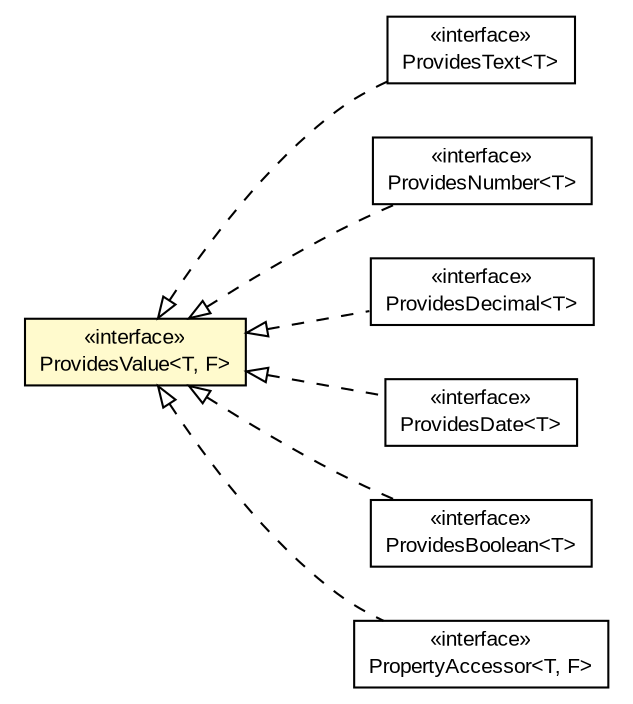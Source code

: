#!/usr/local/bin/dot
#
# Class diagram 
# Generated by UMLGraph version R5_6-24-gf6e263 (http://www.umlgraph.org/)
#

digraph G {
	edge [fontname="arial",fontsize=10,labelfontname="arial",labelfontsize=10];
	node [fontname="arial",fontsize=10,shape=plaintext];
	nodesep=0.25;
	ranksep=0.5;
	rankdir=LR;
	// org.turbogwt.mvp.databind.client.property.ProvidesValue<T, F>
	c1575 [label=<<table title="org.turbogwt.mvp.databind.client.property.ProvidesValue" border="0" cellborder="1" cellspacing="0" cellpadding="2" port="p" bgcolor="lemonChiffon" href="./ProvidesValue.html">
		<tr><td><table border="0" cellspacing="0" cellpadding="1">
<tr><td align="center" balign="center"> &#171;interface&#187; </td></tr>
<tr><td align="center" balign="center"> ProvidesValue&lt;T, F&gt; </td></tr>
		</table></td></tr>
		</table>>, URL="./ProvidesValue.html", fontname="arial", fontcolor="black", fontsize=10.0];
	// org.turbogwt.mvp.databind.client.property.ProvidesText<T>
	c1576 [label=<<table title="org.turbogwt.mvp.databind.client.property.ProvidesText" border="0" cellborder="1" cellspacing="0" cellpadding="2" port="p" href="./ProvidesText.html">
		<tr><td><table border="0" cellspacing="0" cellpadding="1">
<tr><td align="center" balign="center"> &#171;interface&#187; </td></tr>
<tr><td align="center" balign="center"> ProvidesText&lt;T&gt; </td></tr>
		</table></td></tr>
		</table>>, URL="./ProvidesText.html", fontname="arial", fontcolor="black", fontsize=10.0];
	// org.turbogwt.mvp.databind.client.property.ProvidesNumber<T>
	c1577 [label=<<table title="org.turbogwt.mvp.databind.client.property.ProvidesNumber" border="0" cellborder="1" cellspacing="0" cellpadding="2" port="p" href="./ProvidesNumber.html">
		<tr><td><table border="0" cellspacing="0" cellpadding="1">
<tr><td align="center" balign="center"> &#171;interface&#187; </td></tr>
<tr><td align="center" balign="center"> ProvidesNumber&lt;T&gt; </td></tr>
		</table></td></tr>
		</table>>, URL="./ProvidesNumber.html", fontname="arial", fontcolor="black", fontsize=10.0];
	// org.turbogwt.mvp.databind.client.property.ProvidesDecimal<T>
	c1581 [label=<<table title="org.turbogwt.mvp.databind.client.property.ProvidesDecimal" border="0" cellborder="1" cellspacing="0" cellpadding="2" port="p" href="./ProvidesDecimal.html">
		<tr><td><table border="0" cellspacing="0" cellpadding="1">
<tr><td align="center" balign="center"> &#171;interface&#187; </td></tr>
<tr><td align="center" balign="center"> ProvidesDecimal&lt;T&gt; </td></tr>
		</table></td></tr>
		</table>>, URL="./ProvidesDecimal.html", fontname="arial", fontcolor="black", fontsize=10.0];
	// org.turbogwt.mvp.databind.client.property.ProvidesDate<T>
	c1582 [label=<<table title="org.turbogwt.mvp.databind.client.property.ProvidesDate" border="0" cellborder="1" cellspacing="0" cellpadding="2" port="p" href="./ProvidesDate.html">
		<tr><td><table border="0" cellspacing="0" cellpadding="1">
<tr><td align="center" balign="center"> &#171;interface&#187; </td></tr>
<tr><td align="center" balign="center"> ProvidesDate&lt;T&gt; </td></tr>
		</table></td></tr>
		</table>>, URL="./ProvidesDate.html", fontname="arial", fontcolor="black", fontsize=10.0];
	// org.turbogwt.mvp.databind.client.property.ProvidesBoolean<T>
	c1583 [label=<<table title="org.turbogwt.mvp.databind.client.property.ProvidesBoolean" border="0" cellborder="1" cellspacing="0" cellpadding="2" port="p" href="./ProvidesBoolean.html">
		<tr><td><table border="0" cellspacing="0" cellpadding="1">
<tr><td align="center" balign="center"> &#171;interface&#187; </td></tr>
<tr><td align="center" balign="center"> ProvidesBoolean&lt;T&gt; </td></tr>
		</table></td></tr>
		</table>>, URL="./ProvidesBoolean.html", fontname="arial", fontcolor="black", fontsize=10.0];
	// org.turbogwt.mvp.databind.client.property.PropertyAccessor<T, F>
	c1584 [label=<<table title="org.turbogwt.mvp.databind.client.property.PropertyAccessor" border="0" cellborder="1" cellspacing="0" cellpadding="2" port="p" href="./PropertyAccessor.html">
		<tr><td><table border="0" cellspacing="0" cellpadding="1">
<tr><td align="center" balign="center"> &#171;interface&#187; </td></tr>
<tr><td align="center" balign="center"> PropertyAccessor&lt;T, F&gt; </td></tr>
		</table></td></tr>
		</table>>, URL="./PropertyAccessor.html", fontname="arial", fontcolor="black", fontsize=10.0];
	//org.turbogwt.mvp.databind.client.property.ProvidesText<T> implements org.turbogwt.mvp.databind.client.property.ProvidesValue<T, F>
	c1575:p -> c1576:p [dir=back,arrowtail=empty,style=dashed];
	//org.turbogwt.mvp.databind.client.property.ProvidesNumber<T> implements org.turbogwt.mvp.databind.client.property.ProvidesValue<T, F>
	c1575:p -> c1577:p [dir=back,arrowtail=empty,style=dashed];
	//org.turbogwt.mvp.databind.client.property.ProvidesDecimal<T> implements org.turbogwt.mvp.databind.client.property.ProvidesValue<T, F>
	c1575:p -> c1581:p [dir=back,arrowtail=empty,style=dashed];
	//org.turbogwt.mvp.databind.client.property.ProvidesDate<T> implements org.turbogwt.mvp.databind.client.property.ProvidesValue<T, F>
	c1575:p -> c1582:p [dir=back,arrowtail=empty,style=dashed];
	//org.turbogwt.mvp.databind.client.property.ProvidesBoolean<T> implements org.turbogwt.mvp.databind.client.property.ProvidesValue<T, F>
	c1575:p -> c1583:p [dir=back,arrowtail=empty,style=dashed];
	//org.turbogwt.mvp.databind.client.property.PropertyAccessor<T, F> implements org.turbogwt.mvp.databind.client.property.ProvidesValue<T, F>
	c1575:p -> c1584:p [dir=back,arrowtail=empty,style=dashed];
}


